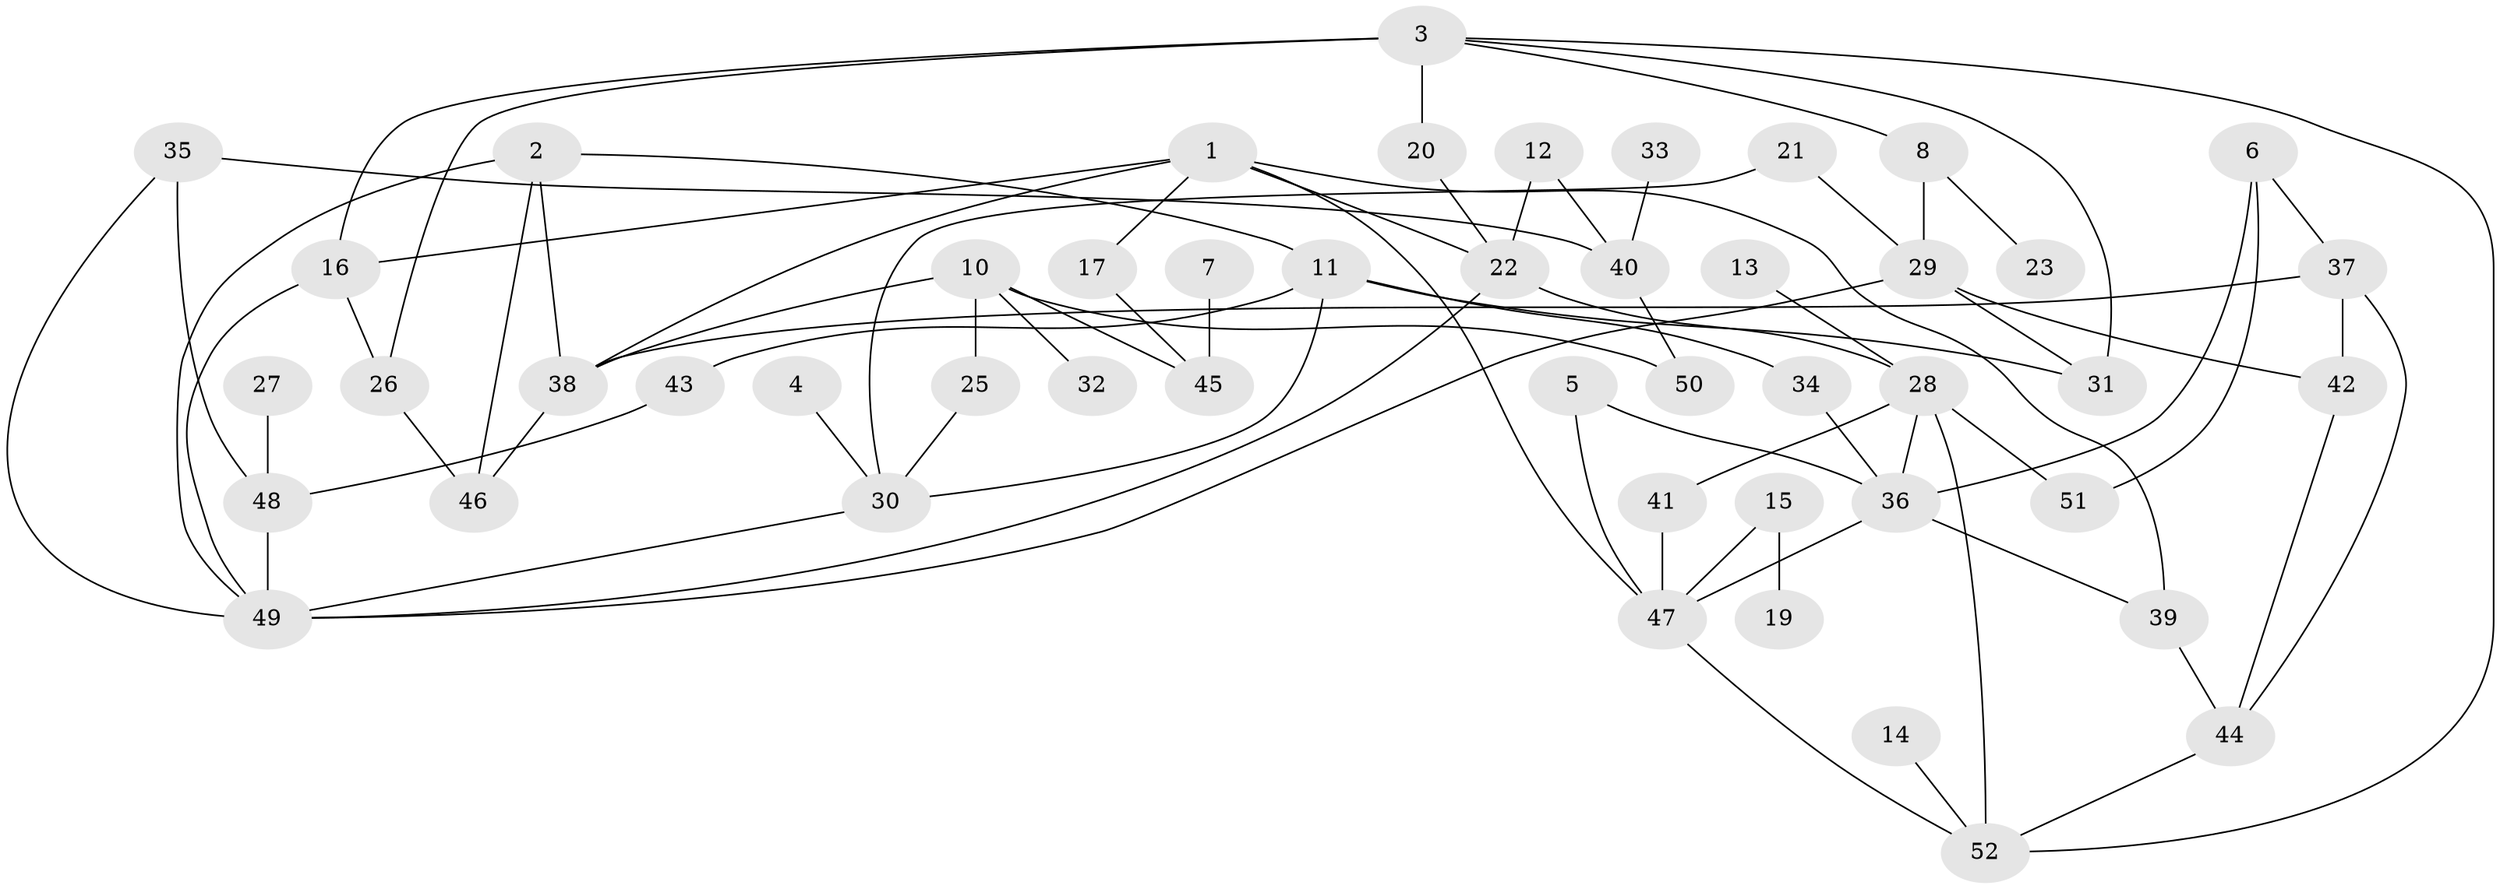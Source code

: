 // original degree distribution, {1: 0.1411764705882353, 3: 0.24705882352941178, 2: 0.3058823529411765, 5: 0.08235294117647059, 4: 0.15294117647058825, 0: 0.03529411764705882, 6: 0.03529411764705882}
// Generated by graph-tools (version 1.1) at 2025/35/03/04/25 23:35:57]
// undirected, 49 vertices, 78 edges
graph export_dot {
  node [color=gray90,style=filled];
  1;
  2;
  3;
  4;
  5;
  6;
  7;
  8;
  10;
  11;
  12;
  13;
  14;
  15;
  16;
  17;
  19;
  20;
  21;
  22;
  23;
  25;
  26;
  27;
  28;
  29;
  30;
  31;
  32;
  33;
  34;
  35;
  36;
  37;
  38;
  39;
  40;
  41;
  42;
  43;
  44;
  45;
  46;
  47;
  48;
  49;
  50;
  51;
  52;
  1 -- 16 [weight=1.0];
  1 -- 17 [weight=1.0];
  1 -- 22 [weight=1.0];
  1 -- 38 [weight=1.0];
  1 -- 39 [weight=1.0];
  1 -- 47 [weight=1.0];
  2 -- 11 [weight=1.0];
  2 -- 38 [weight=1.0];
  2 -- 46 [weight=1.0];
  2 -- 49 [weight=1.0];
  3 -- 8 [weight=1.0];
  3 -- 16 [weight=2.0];
  3 -- 20 [weight=1.0];
  3 -- 26 [weight=1.0];
  3 -- 31 [weight=1.0];
  3 -- 52 [weight=1.0];
  4 -- 30 [weight=1.0];
  5 -- 36 [weight=1.0];
  5 -- 47 [weight=1.0];
  6 -- 36 [weight=2.0];
  6 -- 37 [weight=1.0];
  6 -- 51 [weight=2.0];
  7 -- 45 [weight=1.0];
  8 -- 23 [weight=1.0];
  8 -- 29 [weight=1.0];
  10 -- 25 [weight=1.0];
  10 -- 32 [weight=1.0];
  10 -- 38 [weight=2.0];
  10 -- 45 [weight=1.0];
  10 -- 50 [weight=1.0];
  11 -- 30 [weight=1.0];
  11 -- 31 [weight=1.0];
  11 -- 34 [weight=1.0];
  11 -- 43 [weight=2.0];
  12 -- 22 [weight=1.0];
  12 -- 40 [weight=1.0];
  13 -- 28 [weight=1.0];
  14 -- 52 [weight=1.0];
  15 -- 19 [weight=1.0];
  15 -- 47 [weight=1.0];
  16 -- 26 [weight=1.0];
  16 -- 49 [weight=1.0];
  17 -- 45 [weight=1.0];
  20 -- 22 [weight=1.0];
  21 -- 29 [weight=1.0];
  21 -- 30 [weight=1.0];
  22 -- 28 [weight=1.0];
  22 -- 49 [weight=1.0];
  25 -- 30 [weight=1.0];
  26 -- 46 [weight=1.0];
  27 -- 48 [weight=1.0];
  28 -- 36 [weight=1.0];
  28 -- 41 [weight=1.0];
  28 -- 51 [weight=1.0];
  28 -- 52 [weight=1.0];
  29 -- 31 [weight=1.0];
  29 -- 42 [weight=1.0];
  29 -- 49 [weight=1.0];
  30 -- 49 [weight=1.0];
  33 -- 40 [weight=1.0];
  34 -- 36 [weight=1.0];
  35 -- 40 [weight=1.0];
  35 -- 48 [weight=1.0];
  35 -- 49 [weight=1.0];
  36 -- 39 [weight=1.0];
  36 -- 47 [weight=1.0];
  37 -- 38 [weight=1.0];
  37 -- 42 [weight=1.0];
  37 -- 44 [weight=1.0];
  38 -- 46 [weight=1.0];
  39 -- 44 [weight=1.0];
  40 -- 50 [weight=1.0];
  41 -- 47 [weight=1.0];
  42 -- 44 [weight=1.0];
  43 -- 48 [weight=1.0];
  44 -- 52 [weight=1.0];
  47 -- 52 [weight=1.0];
  48 -- 49 [weight=1.0];
}
